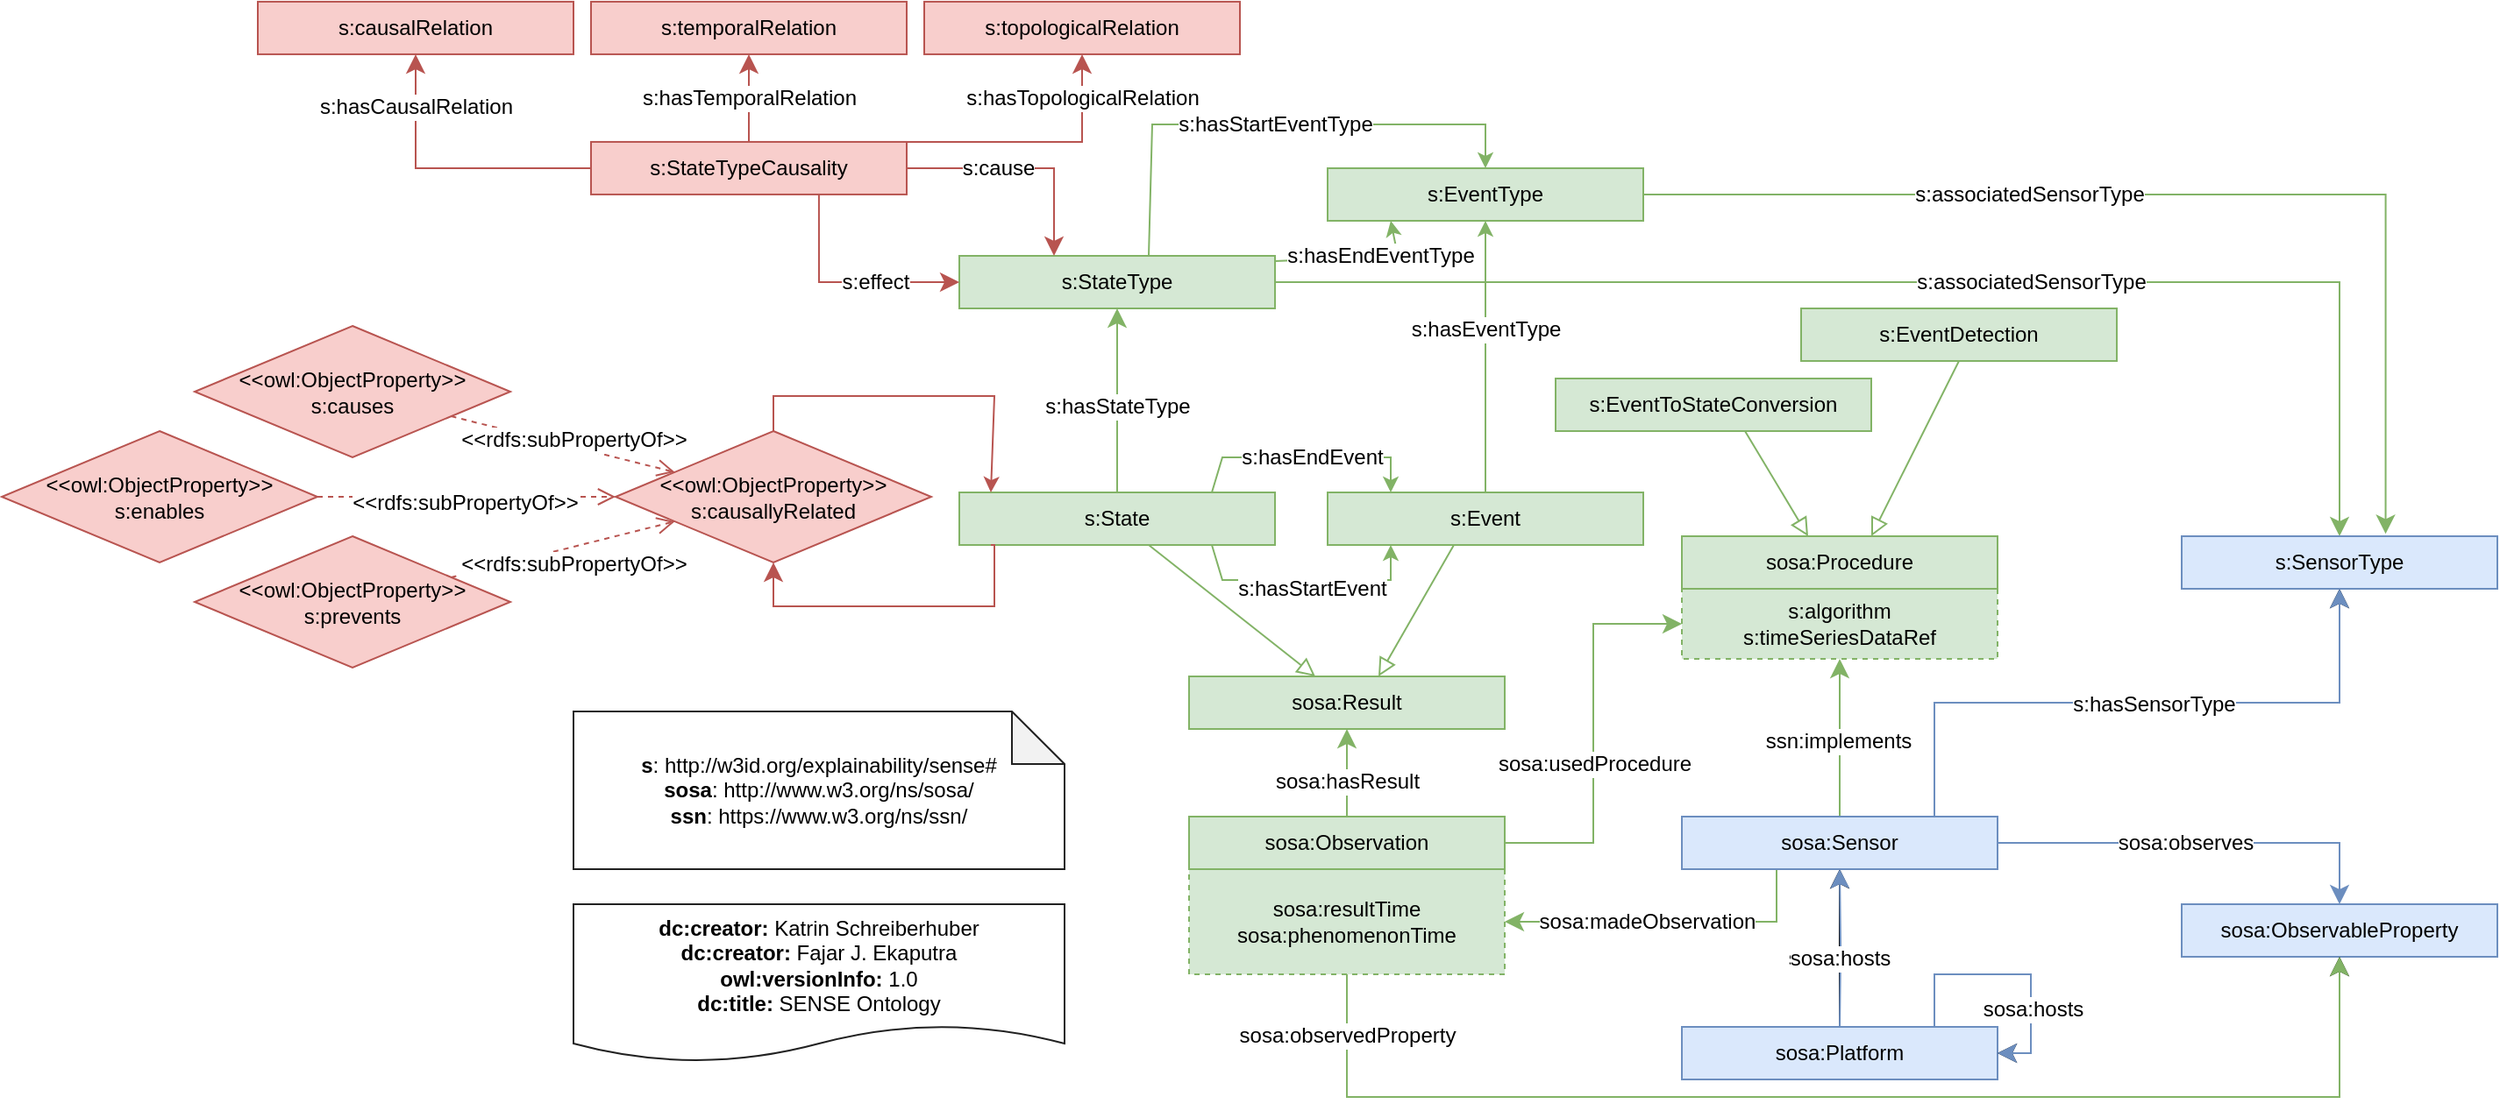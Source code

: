 <mxfile version="21.1.2" type="device">
  <diagram name="StateTypeCausalityClasses" id="ArvDhB1FLKKzeYJqFRTQ">
    <mxGraphModel dx="1418" dy="812" grid="1" gridSize="10" guides="1" tooltips="1" connect="1" arrows="1" fold="1" page="1" pageScale="1" pageWidth="827" pageHeight="1169" math="0" shadow="0">
      <root>
        <mxCell id="S14HsRK-Rk3GEC5mqZ9R-0" />
        <mxCell id="S14HsRK-Rk3GEC5mqZ9R-1" parent="S14HsRK-Rk3GEC5mqZ9R-0" />
        <mxCell id="S14HsRK-Rk3GEC5mqZ9R-2" value="&lt;div style=&quot;font-size: 12px;&quot;&gt;&lt;b style=&quot;background-color: initial;&quot;&gt;s&lt;/b&gt;&lt;span style=&quot;background-color: initial;&quot;&gt;: http://w3id.org/explainability/sense#&lt;/span&gt;&lt;br&gt;&lt;/div&gt;&lt;div style=&quot;font-size: 12px;&quot;&gt;&lt;div style=&quot;font-size: 12px;&quot;&gt;&lt;b style=&quot;font-size: 12px;&quot;&gt;sosa&lt;/b&gt;: http://www.w3.org/ns/sosa/&lt;/div&gt;&lt;div style=&quot;font-size: 12px;&quot;&gt;&lt;b style=&quot;font-size: 12px;&quot;&gt;ssn&lt;/b&gt;:&amp;nbsp;https://www.w3.org/ns/ssn/&lt;/div&gt;&lt;/div&gt;" style="shape=note;whiteSpace=wrap;html=1;backgroundOutline=1;darkOpacity=0.05;fontFamily=Helvetica;fontSize=12;fontColor=#000000;strokeColor=#212121;fontStyle=0" parent="S14HsRK-Rk3GEC5mqZ9R-1" vertex="1">
          <mxGeometry x="510" y="430" width="280" height="90" as="geometry" />
        </mxCell>
        <mxCell id="S14HsRK-Rk3GEC5mqZ9R-3" value="&lt;div style=&quot;font-size: 12px;&quot;&gt;&lt;b style=&quot;font-size: 12px;&quot;&gt;dc:creator:&lt;/b&gt;&amp;nbsp;Katrin Schreiberhuber&lt;/div&gt;&lt;b style=&quot;border-color: var(--border-color); font-size: 12px;&quot;&gt;dc:creator:&lt;/b&gt;&amp;nbsp;Fajar J. Ekaputra&lt;br style=&quot;font-size: 12px;&quot;&gt;&lt;b&gt;owl:versionInfo:&lt;/b&gt;&amp;nbsp;1.0&lt;br&gt;&lt;div style=&quot;font-size: 12px;&quot;&gt;&lt;b style=&quot;font-size: 12px;&quot;&gt;dc:title:&lt;/b&gt; SENSE Ontology&lt;/div&gt;" style="shape=document;whiteSpace=wrap;html=1;boundedLbl=1;labelBackgroundColor=#ffffff;strokeColor=#212121;fontSize=12;fontColor=#000000;size=0.233;fontFamily=Helvetica;fontStyle=0" parent="S14HsRK-Rk3GEC5mqZ9R-1" vertex="1">
          <mxGeometry x="510" y="540" width="280" height="90" as="geometry" />
        </mxCell>
        <mxCell id="_wujLnr4euBOAlqGjiMq-12" value="s:hasCausalRelation" style="edgeStyle=orthogonalEdgeStyle;rounded=0;orthogonalLoop=1;jettySize=auto;html=1;strokeColor=#b85450;fontColor=#000000;endSize=8;arcSize=0;fillColor=#f8cecc;fontFamily=Helvetica;fontSize=12;" parent="S14HsRK-Rk3GEC5mqZ9R-1" source="S14HsRK-Rk3GEC5mqZ9R-5" target="_wujLnr4euBOAlqGjiMq-11" edge="1">
          <mxGeometry x="0.636" relative="1" as="geometry">
            <mxPoint as="offset" />
          </mxGeometry>
        </mxCell>
        <mxCell id="_wujLnr4euBOAlqGjiMq-13" value="s:hasTemporalRelation" style="edgeStyle=orthogonalEdgeStyle;rounded=0;orthogonalLoop=1;jettySize=auto;html=1;strokeColor=#b85450;fontColor=#000000;endSize=8;arcSize=0;fillColor=#f8cecc;fontFamily=Helvetica;fontSize=12;" parent="S14HsRK-Rk3GEC5mqZ9R-1" source="S14HsRK-Rk3GEC5mqZ9R-5" target="_wujLnr4euBOAlqGjiMq-10" edge="1">
          <mxGeometry relative="1" as="geometry" />
        </mxCell>
        <mxCell id="_wujLnr4euBOAlqGjiMq-14" value="s:hasTopologicalRelation" style="edgeStyle=orthogonalEdgeStyle;rounded=0;orthogonalLoop=1;jettySize=auto;html=1;fillColor=#f8cecc;strokeColor=#b85450;fontColor=#000000;endSize=8;arcSize=0;fontFamily=Helvetica;fontSize=12;" parent="S14HsRK-Rk3GEC5mqZ9R-1" source="S14HsRK-Rk3GEC5mqZ9R-5" target="_wujLnr4euBOAlqGjiMq-9" edge="1">
          <mxGeometry x="0.793" relative="1" as="geometry">
            <Array as="points">
              <mxPoint x="800" y="104.97" />
            </Array>
            <mxPoint as="offset" />
          </mxGeometry>
        </mxCell>
        <mxCell id="S14HsRK-Rk3GEC5mqZ9R-5" value="s:StateTypeCausality" style="rounded=0;whiteSpace=wrap;html=1;snapToPoint=1;points=[[0.1,0],[0.2,0],[0.3,0],[0.4,0],[0.5,0],[0.6,0],[0.7,0],[0.8,0],[0.9,0],[0,0.1],[0,0.3],[0,0.5],[0,0.7],[0,0.9],[0.1,1],[0.2,1],[0.3,1],[0.4,1],[0.5,1],[0.6,1],[0.7,1],[0.8,1],[0.9,1],[1,0.1],[1,0.3],[1,0.5],[1,0.7],[1,0.9]];fillColor=#f8cecc;strokeColor=#b85450;fontFamily=Helvetica;fontSize=12;fontColor=#000000;" parent="S14HsRK-Rk3GEC5mqZ9R-1" vertex="1">
          <mxGeometry x="520" y="104.97" width="180" height="30" as="geometry" />
        </mxCell>
        <mxCell id="E77R_7lLeASxWtLf7mZL-3" value="s:hasStartEventType" style="edgeStyle=orthogonalEdgeStyle;rounded=0;orthogonalLoop=1;jettySize=auto;html=1;fontFamily=Helvetica;fontSize=12;fontColor=#000000;fillColor=#d5e8d4;strokeColor=#82b366;" parent="S14HsRK-Rk3GEC5mqZ9R-1" source="S14HsRK-Rk3GEC5mqZ9R-7" target="S14HsRK-Rk3GEC5mqZ9R-71" edge="1">
          <mxGeometry relative="1" as="geometry">
            <Array as="points">
              <mxPoint x="840" y="95" />
              <mxPoint x="1030" y="95" />
            </Array>
          </mxGeometry>
        </mxCell>
        <mxCell id="E77R_7lLeASxWtLf7mZL-4" value="s:hasEndEventType" style="edgeStyle=orthogonalEdgeStyle;rounded=0;orthogonalLoop=1;jettySize=auto;html=1;fontFamily=Helvetica;fontSize=12;fontColor=#000000;fillColor=#d5e8d4;strokeColor=#82b366;" parent="S14HsRK-Rk3GEC5mqZ9R-1" source="S14HsRK-Rk3GEC5mqZ9R-7" target="S14HsRK-Rk3GEC5mqZ9R-71" edge="1">
          <mxGeometry x="0.326" relative="1" as="geometry">
            <Array as="points">
              <mxPoint x="980" y="170" />
            </Array>
            <mxPoint as="offset" />
          </mxGeometry>
        </mxCell>
        <mxCell id="S14HsRK-Rk3GEC5mqZ9R-7" value="s:StateType" style="rounded=0;whiteSpace=wrap;html=1;snapToPoint=1;points=[[0.1,0],[0.2,0],[0.3,0],[0.4,0],[0.5,0],[0.6,0],[0.7,0],[0.8,0],[0.9,0],[0,0.1],[0,0.3],[0,0.5],[0,0.7],[0,0.9],[0.1,1],[0.2,1],[0.3,1],[0.4,1],[0.5,1],[0.6,1],[0.7,1],[0.8,1],[0.9,1],[1,0.1],[1,0.3],[1,0.5],[1,0.7],[1,0.9]];fillColor=#d5e8d4;strokeColor=#82b366;fontFamily=Helvetica;fontSize=12;" parent="S14HsRK-Rk3GEC5mqZ9R-1" vertex="1">
          <mxGeometry x="730" y="170" width="180" height="30" as="geometry" />
        </mxCell>
        <mxCell id="S14HsRK-Rk3GEC5mqZ9R-9" value="s:State" style="rounded=0;whiteSpace=wrap;html=1;snapToPoint=1;points=[[0.1,0],[0.2,0],[0.3,0],[0.4,0],[0.5,0],[0.6,0],[0.7,0],[0.8,0],[0.9,0],[0,0.1],[0,0.3],[0,0.5],[0,0.7],[0,0.9],[0.1,1],[0.2,1],[0.3,1],[0.4,1],[0.5,1],[0.6,1],[0.7,1],[0.8,1],[0.9,1],[1,0.1],[1,0.3],[1,0.5],[1,0.7],[1,0.9]];fillColor=#d5e8d4;strokeColor=#82b366;fontFamily=Helvetica;fontSize=12;" parent="S14HsRK-Rk3GEC5mqZ9R-1" vertex="1">
          <mxGeometry x="730" y="305" width="180" height="30" as="geometry" />
        </mxCell>
        <mxCell id="S14HsRK-Rk3GEC5mqZ9R-10" value="sosa:Sensor" style="rounded=0;whiteSpace=wrap;html=1;snapToPoint=1;points=[[0.1,0],[0.2,0],[0.3,0],[0.4,0],[0.5,0],[0.6,0],[0.7,0],[0.8,0],[0.9,0],[0,0.1],[0,0.3],[0,0.5],[0,0.7],[0,0.9],[0.1,1],[0.2,1],[0.3,1],[0.4,1],[0.5,1],[0.6,1],[0.7,1],[0.8,1],[0.9,1],[1,0.1],[1,0.3],[1,0.5],[1,0.7],[1,0.9]];labelBackgroundColor=none;fillColor=#dae8fc;strokeColor=#6c8ebf;fontFamily=Helvetica;fontSize=12;" parent="S14HsRK-Rk3GEC5mqZ9R-1" vertex="1">
          <mxGeometry x="1142" y="490" width="180" height="30" as="geometry" />
        </mxCell>
        <mxCell id="S14HsRK-Rk3GEC5mqZ9R-11" value="sosa:Platform" style="rounded=0;whiteSpace=wrap;html=1;snapToPoint=1;points=[[0.1,0],[0.2,0],[0.3,0],[0.4,0],[0.5,0],[0.6,0],[0.7,0],[0.8,0],[0.9,0],[0,0.1],[0,0.3],[0,0.5],[0,0.7],[0,0.9],[0.1,1],[0.2,1],[0.3,1],[0.4,1],[0.5,1],[0.6,1],[0.7,1],[0.8,1],[0.9,1],[1,0.1],[1,0.3],[1,0.5],[1,0.7],[1,0.9]];labelBackgroundColor=none;fillColor=#dae8fc;strokeColor=#6c8ebf;fontFamily=Helvetica;fontSize=12;" parent="S14HsRK-Rk3GEC5mqZ9R-1" vertex="1">
          <mxGeometry x="1142" y="610" width="180" height="30" as="geometry" />
        </mxCell>
        <mxCell id="S14HsRK-Rk3GEC5mqZ9R-12" value="&lt;font style=&quot;font-size: 12px;&quot;&gt;s:algorithm&lt;br style=&quot;font-size: 12px;&quot;&gt;s:timeSeriesDataRef&lt;/font&gt;" style="rounded=0;whiteSpace=wrap;html=1;snapToPoint=1;points=[[0.1,0],[0.2,0],[0.3,0],[0.4,0],[0.5,0],[0.6,0],[0.7,0],[0.8,0],[0.9,0],[0,0.1],[0,0.3],[0,0.5],[0,0.7],[0,0.9],[0.1,1],[0.2,1],[0.3,1],[0.4,1],[0.5,1],[0.6,1],[0.7,1],[0.8,1],[0.9,1],[1,0.1],[1,0.3],[1,0.5],[1,0.7],[1,0.9]];dashed=1;fillColor=#d5e8d4;strokeColor=#82b366;fontFamily=Helvetica;fontSize=12;" parent="S14HsRK-Rk3GEC5mqZ9R-1" vertex="1">
          <mxGeometry x="1142" y="360" width="180" height="40" as="geometry" />
        </mxCell>
        <mxCell id="S14HsRK-Rk3GEC5mqZ9R-13" value="&lt;font style=&quot;font-size: 12px;&quot;&gt;sosa:Procedure&lt;/font&gt;" style="rounded=0;whiteSpace=wrap;html=1;snapToPoint=1;points=[[0.1,0],[0.2,0],[0.3,0],[0.4,0],[0.5,0],[0.6,0],[0.7,0],[0.8,0],[0.9,0],[0,0.1],[0,0.3],[0,0.5],[0,0.7],[0,0.9],[0.1,1],[0.2,1],[0.3,1],[0.4,1],[0.5,1],[0.6,1],[0.7,1],[0.8,1],[0.9,1],[1,0.1],[1,0.3],[1,0.5],[1,0.7],[1,0.9]];fillColor=#d5e8d4;strokeColor=#82b366;fontFamily=Helvetica;fontSize=12;" parent="S14HsRK-Rk3GEC5mqZ9R-1" vertex="1">
          <mxGeometry x="1142" y="330" width="180" height="30" as="geometry" />
        </mxCell>
        <mxCell id="S14HsRK-Rk3GEC5mqZ9R-14" value="sosa:resultTime&lt;br style=&quot;font-size: 12px;&quot;&gt;sosa:phenomenonTime" style="rounded=0;whiteSpace=wrap;html=1;snapToPoint=1;points=[[0.1,0],[0.2,0],[0.3,0],[0.4,0],[0.5,0],[0.6,0],[0.7,0],[0.8,0],[0.9,0],[0,0.1],[0,0.3],[0,0.5],[0,0.7],[0,0.9],[0.1,1],[0.2,1],[0.3,1],[0.4,1],[0.5,1],[0.6,1],[0.7,1],[0.8,1],[0.9,1],[1,0.1],[1,0.3],[1,0.5],[1,0.7],[1,0.9]];dashed=1;labelBackgroundColor=none;fillColor=#d5e8d4;strokeColor=#82b366;fontFamily=Helvetica;fontSize=12;" parent="S14HsRK-Rk3GEC5mqZ9R-1" vertex="1">
          <mxGeometry x="861" y="520" width="180" height="60" as="geometry" />
        </mxCell>
        <mxCell id="S14HsRK-Rk3GEC5mqZ9R-15" value="sosa:Observation" style="rounded=0;whiteSpace=wrap;html=1;snapToPoint=1;points=[[0.1,0],[0.2,0],[0.3,0],[0.4,0],[0.5,0],[0.6,0],[0.7,0],[0.8,0],[0.9,0],[0,0.1],[0,0.3],[0,0.5],[0,0.7],[0,0.9],[0.1,1],[0.2,1],[0.3,1],[0.4,1],[0.5,1],[0.6,1],[0.7,1],[0.8,1],[0.9,1],[1,0.1],[1,0.3],[1,0.5],[1,0.7],[1,0.9]];labelBackgroundColor=none;fillColor=#d5e8d4;strokeColor=#82b366;fontFamily=Helvetica;fontSize=12;" parent="S14HsRK-Rk3GEC5mqZ9R-1" vertex="1">
          <mxGeometry x="861" y="490" width="180" height="30" as="geometry" />
        </mxCell>
        <mxCell id="S14HsRK-Rk3GEC5mqZ9R-16" value="" style="endArrow=classic;html=1;exitX=1;exitY=0.5;exitDx=0;exitDy=0;endSize=8;arcSize=0;rounded=0;edgeStyle=orthogonalEdgeStyle;fontColor=#000000;entryX=0.3;entryY=0;entryDx=0;entryDy=0;strokeColor=#b85450;fillColor=#f8cecc;fontFamily=Helvetica;fontSize=12;" parent="S14HsRK-Rk3GEC5mqZ9R-1" source="S14HsRK-Rk3GEC5mqZ9R-5" target="S14HsRK-Rk3GEC5mqZ9R-7" edge="1">
          <mxGeometry width="50" height="50" relative="1" as="geometry">
            <mxPoint x="628" y="245" as="sourcePoint" />
            <mxPoint x="802" y="245" as="targetPoint" />
          </mxGeometry>
        </mxCell>
        <mxCell id="S14HsRK-Rk3GEC5mqZ9R-17" value="&lt;div style=&quot;font-size: 12px;&quot;&gt;s:cause&lt;/div&gt;" style="text;html=1;align=center;verticalAlign=middle;resizable=0;points=[];labelBackgroundColor=#ffffff;fontColor=#000000;fontFamily=Helvetica;fontSize=12;" parent="S14HsRK-Rk3GEC5mqZ9R-16" vertex="1" connectable="0">
          <mxGeometry x="-0.127" relative="1" as="geometry">
            <mxPoint x="-7" as="offset" />
          </mxGeometry>
        </mxCell>
        <mxCell id="S14HsRK-Rk3GEC5mqZ9R-18" value="" style="endArrow=classic;html=1;endSize=8;arcSize=0;rounded=0;edgeStyle=orthogonalEdgeStyle;entryX=0;entryY=0.5;entryDx=0;entryDy=0;fontColor=#000000;strokeColor=#b85450;exitX=0.722;exitY=1;exitDx=0;exitDy=0;exitPerimeter=0;fillColor=#f8cecc;fontFamily=Helvetica;fontSize=12;" parent="S14HsRK-Rk3GEC5mqZ9R-1" source="S14HsRK-Rk3GEC5mqZ9R-5" target="S14HsRK-Rk3GEC5mqZ9R-7" edge="1">
          <mxGeometry width="50" height="50" relative="1" as="geometry">
            <mxPoint x="296" y="250" as="sourcePoint" />
            <mxPoint x="538" y="350" as="targetPoint" />
          </mxGeometry>
        </mxCell>
        <mxCell id="S14HsRK-Rk3GEC5mqZ9R-19" value="&lt;div style=&quot;font-size: 12px;&quot;&gt;s:effect&lt;/div&gt;" style="text;html=1;align=center;verticalAlign=middle;resizable=0;points=[];labelBackgroundColor=#ffffff;fontColor=#000000;fontFamily=Helvetica;fontSize=12;" parent="S14HsRK-Rk3GEC5mqZ9R-18" vertex="1" connectable="0">
          <mxGeometry x="-0.127" relative="1" as="geometry">
            <mxPoint x="25" as="offset" />
          </mxGeometry>
        </mxCell>
        <mxCell id="S14HsRK-Rk3GEC5mqZ9R-30" value="" style="endArrow=classic;html=1;endSize=8;arcSize=0;rounded=0;edgeStyle=orthogonalEdgeStyle;entryX=0;entryY=0.5;entryDx=0;entryDy=0;strokeColor=#82b366;fontFamily=Helvetica;fontSize=12;fontColor=#000000;fillColor=#d5e8d4;" parent="S14HsRK-Rk3GEC5mqZ9R-1" source="S14HsRK-Rk3GEC5mqZ9R-15" target="S14HsRK-Rk3GEC5mqZ9R-12" edge="1">
          <mxGeometry width="50" height="50" relative="1" as="geometry">
            <mxPoint x="961" y="500" as="sourcePoint" />
            <mxPoint x="1121" y="570" as="targetPoint" />
          </mxGeometry>
        </mxCell>
        <mxCell id="S14HsRK-Rk3GEC5mqZ9R-31" value="&lt;div style=&quot;font-size: 12px;&quot;&gt;sosa:usedProcedure&lt;/div&gt;" style="text;html=1;align=center;verticalAlign=middle;resizable=0;points=[];labelBackgroundColor=#ffffff;fontColor=#000000;fontFamily=Helvetica;fontSize=12;" parent="S14HsRK-Rk3GEC5mqZ9R-30" vertex="1" connectable="0">
          <mxGeometry x="-0.127" relative="1" as="geometry">
            <mxPoint y="3" as="offset" />
          </mxGeometry>
        </mxCell>
        <mxCell id="S14HsRK-Rk3GEC5mqZ9R-32" value="" style="endArrow=classic;html=1;endSize=8;arcSize=0;rounded=0;edgeStyle=orthogonalEdgeStyle;entryX=1;entryY=0.5;entryDx=0;entryDy=0;exitX=0.3;exitY=1;exitDx=0;exitDy=0;fontColor=#000000;labelBackgroundColor=default;fontFamily=Helvetica;fontSize=12;fillColor=#d5e8d4;strokeColor=#82b366;" parent="S14HsRK-Rk3GEC5mqZ9R-1" source="S14HsRK-Rk3GEC5mqZ9R-10" target="S14HsRK-Rk3GEC5mqZ9R-14" edge="1">
          <mxGeometry width="50" height="50" relative="1" as="geometry">
            <mxPoint x="1051" y="515" as="sourcePoint" />
            <mxPoint x="1152" y="400" as="targetPoint" />
          </mxGeometry>
        </mxCell>
        <mxCell id="S14HsRK-Rk3GEC5mqZ9R-33" value="sosa:madeObservation" style="text;html=1;align=center;verticalAlign=middle;resizable=0;points=[];labelBackgroundColor=default;fontColor=#000000;fontFamily=Helvetica;fontSize=12;" parent="S14HsRK-Rk3GEC5mqZ9R-32" vertex="1" connectable="0">
          <mxGeometry x="-0.127" relative="1" as="geometry">
            <mxPoint x="-23" as="offset" />
          </mxGeometry>
        </mxCell>
        <mxCell id="S14HsRK-Rk3GEC5mqZ9R-34" value="" style="endArrow=classic;html=1;endSize=8;arcSize=0;rounded=0;edgeStyle=orthogonalEdgeStyle;strokeColor=#82b366;fontFamily=Helvetica;fontSize=12;fontColor=#000000;fillColor=#d5e8d4;" parent="S14HsRK-Rk3GEC5mqZ9R-1" source="S14HsRK-Rk3GEC5mqZ9R-10" target="S14HsRK-Rk3GEC5mqZ9R-12" edge="1">
          <mxGeometry width="50" height="50" relative="1" as="geometry">
            <mxPoint x="1242" y="530" as="sourcePoint" />
            <mxPoint x="1051" y="560" as="targetPoint" />
          </mxGeometry>
        </mxCell>
        <mxCell id="S14HsRK-Rk3GEC5mqZ9R-35" value="ssn:implements" style="text;html=1;align=center;verticalAlign=middle;resizable=0;points=[];labelBackgroundColor=#ffffff;fontColor=#000000;fontFamily=Helvetica;fontSize=12;" parent="S14HsRK-Rk3GEC5mqZ9R-34" vertex="1" connectable="0">
          <mxGeometry x="-0.127" relative="1" as="geometry">
            <mxPoint x="-1" y="-4" as="offset" />
          </mxGeometry>
        </mxCell>
        <mxCell id="S14HsRK-Rk3GEC5mqZ9R-36" value="" style="endArrow=classic;html=1;endSize=8;arcSize=0;rounded=0;edgeStyle=orthogonalEdgeStyle;exitX=0.5;exitY=0;exitDx=0;exitDy=0;fontColor=#000000;labelBackgroundColor=default;fontFamily=Helvetica;fontSize=12;" parent="S14HsRK-Rk3GEC5mqZ9R-1" source="S14HsRK-Rk3GEC5mqZ9R-11" target="S14HsRK-Rk3GEC5mqZ9R-10" edge="1">
          <mxGeometry width="50" height="50" relative="1" as="geometry">
            <mxPoint x="1242" y="500" as="sourcePoint" />
            <mxPoint x="1242" y="430" as="targetPoint" />
          </mxGeometry>
        </mxCell>
        <mxCell id="S14HsRK-Rk3GEC5mqZ9R-37" value="sosa:hosts" style="text;html=1;align=center;verticalAlign=middle;resizable=0;points=[];labelBackgroundColor=default;fontColor=#000000;fontFamily=Helvetica;fontSize=12;" parent="S14HsRK-Rk3GEC5mqZ9R-36" vertex="1" connectable="0">
          <mxGeometry x="-0.127" relative="1" as="geometry">
            <mxPoint x="-1" as="offset" />
          </mxGeometry>
        </mxCell>
        <mxCell id="S14HsRK-Rk3GEC5mqZ9R-38" value="" style="endArrow=classic;html=1;endSize=8;arcSize=0;rounded=0;edgeStyle=orthogonalEdgeStyle;exitX=0.8;exitY=0;exitDx=0;exitDy=0;entryX=1;entryY=0.5;entryDx=0;entryDy=0;fontColor=#000000;labelBackgroundColor=default;fontFamily=Helvetica;fontSize=12;" parent="S14HsRK-Rk3GEC5mqZ9R-1" source="S14HsRK-Rk3GEC5mqZ9R-11" target="S14HsRK-Rk3GEC5mqZ9R-11" edge="1">
          <mxGeometry width="50" height="50" relative="1" as="geometry">
            <mxPoint x="1391" y="660" as="sourcePoint" />
            <mxPoint x="1521" y="600" as="targetPoint" />
            <Array as="points">
              <mxPoint x="1286" y="580" />
              <mxPoint x="1341" y="580" />
              <mxPoint x="1341" y="625" />
            </Array>
          </mxGeometry>
        </mxCell>
        <mxCell id="S14HsRK-Rk3GEC5mqZ9R-39" value="sosa:hosts" style="text;html=1;align=center;verticalAlign=middle;resizable=0;points=[];labelBackgroundColor=default;fontColor=#000000;fontFamily=Helvetica;fontSize=12;" parent="S14HsRK-Rk3GEC5mqZ9R-38" vertex="1" connectable="0">
          <mxGeometry x="-0.127" relative="1" as="geometry">
            <mxPoint x="21" y="20" as="offset" />
          </mxGeometry>
        </mxCell>
        <mxCell id="S14HsRK-Rk3GEC5mqZ9R-40" value="" style="endArrow=classic;html=1;exitX=0.5;exitY=0;exitDx=0;exitDy=0;endSize=8;arcSize=0;rounded=0;edgeStyle=orthogonalEdgeStyle;fontFamily=Helvetica;fontSize=12;fontColor=#000000;fillColor=#d5e8d4;strokeColor=#82b366;" parent="S14HsRK-Rk3GEC5mqZ9R-1" source="S14HsRK-Rk3GEC5mqZ9R-9" target="S14HsRK-Rk3GEC5mqZ9R-7" edge="1">
          <mxGeometry width="50" height="50" relative="1" as="geometry">
            <mxPoint x="360" y="195" as="sourcePoint" />
            <mxPoint x="538" y="260" as="targetPoint" />
          </mxGeometry>
        </mxCell>
        <mxCell id="S14HsRK-Rk3GEC5mqZ9R-41" value="&lt;div style=&quot;font-size: 12px;&quot;&gt;s:hasStateType&lt;/div&gt;" style="text;html=1;align=center;verticalAlign=middle;resizable=0;points=[];labelBackgroundColor=#ffffff;fontColor=#000000;fontFamily=Helvetica;fontSize=12;" parent="S14HsRK-Rk3GEC5mqZ9R-40" vertex="1" connectable="0">
          <mxGeometry x="-0.127" relative="1" as="geometry">
            <mxPoint y="-3" as="offset" />
          </mxGeometry>
        </mxCell>
        <mxCell id="S14HsRK-Rk3GEC5mqZ9R-42" value="sosa:ObservableProperty" style="rounded=0;whiteSpace=wrap;html=1;snapToPoint=1;points=[[0.1,0],[0.2,0],[0.3,0],[0.4,0],[0.5,0],[0.6,0],[0.7,0],[0.8,0],[0.9,0],[0,0.1],[0,0.3],[0,0.5],[0,0.7],[0,0.9],[0.1,1],[0.2,1],[0.3,1],[0.4,1],[0.5,1],[0.6,1],[0.7,1],[0.8,1],[0.9,1],[1,0.1],[1,0.3],[1,0.5],[1,0.7],[1,0.9]];labelBackgroundColor=none;fillColor=#dae8fc;strokeColor=#6c8ebf;fontFamily=Helvetica;fontSize=12;" parent="S14HsRK-Rk3GEC5mqZ9R-1" vertex="1">
          <mxGeometry x="1427" y="540" width="180" height="30" as="geometry" />
        </mxCell>
        <mxCell id="S14HsRK-Rk3GEC5mqZ9R-43" value="" style="endArrow=classic;html=1;endSize=8;arcSize=0;rounded=0;edgeStyle=orthogonalEdgeStyle;fontColor=#000000;labelBackgroundColor=default;fontFamily=Helvetica;fontSize=12;fillColor=#dae8fc;strokeColor=#6c8ebf;" parent="S14HsRK-Rk3GEC5mqZ9R-1" source="S14HsRK-Rk3GEC5mqZ9R-10" target="S14HsRK-Rk3GEC5mqZ9R-42" edge="1">
          <mxGeometry width="50" height="50" relative="1" as="geometry">
            <mxPoint x="1242" y="620" as="sourcePoint" />
            <mxPoint x="1242" y="530" as="targetPoint" />
          </mxGeometry>
        </mxCell>
        <mxCell id="S14HsRK-Rk3GEC5mqZ9R-44" value="sosa:observes" style="text;html=1;align=center;verticalAlign=middle;resizable=0;points=[];labelBackgroundColor=default;fontColor=#000000;fontFamily=Helvetica;fontSize=12;" parent="S14HsRK-Rk3GEC5mqZ9R-43" vertex="1" connectable="0">
          <mxGeometry x="-0.127" relative="1" as="geometry">
            <mxPoint x="6" as="offset" />
          </mxGeometry>
        </mxCell>
        <mxCell id="S14HsRK-Rk3GEC5mqZ9R-45" value="&lt;font style=&quot;font-size: 12px;&quot;&gt;s:SensorType&lt;/font&gt;" style="rounded=0;whiteSpace=wrap;html=1;snapToPoint=1;points=[[0.1,0],[0.2,0],[0.3,0],[0.4,0],[0.5,0],[0.6,0],[0.7,0],[0.8,0],[0.9,0],[0,0.1],[0,0.3],[0,0.5],[0,0.7],[0,0.9],[0.1,1],[0.2,1],[0.3,1],[0.4,1],[0.5,1],[0.6,1],[0.7,1],[0.8,1],[0.9,1],[1,0.1],[1,0.3],[1,0.5],[1,0.7],[1,0.9]];labelBackgroundColor=none;fillColor=#dae8fc;strokeColor=#6c8ebf;fontFamily=Helvetica;fontSize=12;" parent="S14HsRK-Rk3GEC5mqZ9R-1" vertex="1">
          <mxGeometry x="1427" y="330" width="180" height="30" as="geometry" />
        </mxCell>
        <mxCell id="S14HsRK-Rk3GEC5mqZ9R-46" value="" style="endArrow=classic;html=1;endSize=8;arcSize=0;rounded=0;edgeStyle=orthogonalEdgeStyle;entryX=0.5;entryY=1;entryDx=0;entryDy=0;exitX=0.8;exitY=0;exitDx=0;exitDy=0;fontFamily=Helvetica;fontSize=12;fontColor=#000000;" parent="S14HsRK-Rk3GEC5mqZ9R-1" source="S14HsRK-Rk3GEC5mqZ9R-10" target="S14HsRK-Rk3GEC5mqZ9R-45" edge="1">
          <mxGeometry width="50" height="50" relative="1" as="geometry">
            <mxPoint x="1051" y="515" as="sourcePoint" />
            <mxPoint x="1152" y="400" as="targetPoint" />
          </mxGeometry>
        </mxCell>
        <mxCell id="S14HsRK-Rk3GEC5mqZ9R-47" value="&lt;div style=&quot;font-size: 12px;&quot;&gt;&lt;font style=&quot;font-size: 12px;&quot;&gt;s:hasSensorType&lt;/font&gt;&lt;/div&gt;" style="text;html=1;align=center;verticalAlign=middle;resizable=0;points=[];labelBackgroundColor=#ffffff;fontColor=#000000;fontFamily=Helvetica;fontSize=12;" parent="S14HsRK-Rk3GEC5mqZ9R-46" vertex="1" connectable="0">
          <mxGeometry x="-0.127" relative="1" as="geometry">
            <mxPoint x="32" y="1" as="offset" />
          </mxGeometry>
        </mxCell>
        <mxCell id="S14HsRK-Rk3GEC5mqZ9R-48" value="" style="endArrow=classic;html=1;exitX=1;exitY=0.5;exitDx=0;exitDy=0;endSize=8;arcSize=0;rounded=0;edgeStyle=orthogonalEdgeStyle;strokeColor=#82b366;entryX=0.5;entryY=0;entryDx=0;entryDy=0;fillColor=#d5e8d4;fontFamily=Helvetica;fontSize=12;fontColor=#000000;" parent="S14HsRK-Rk3GEC5mqZ9R-1" source="S14HsRK-Rk3GEC5mqZ9R-7" target="S14HsRK-Rk3GEC5mqZ9R-45" edge="1">
          <mxGeometry width="50" height="50" relative="1" as="geometry">
            <mxPoint x="582" y="245" as="sourcePoint" />
            <mxPoint x="1414" y="329" as="targetPoint" />
            <Array as="points">
              <mxPoint x="910" y="185" />
              <mxPoint x="1517" y="185" />
            </Array>
          </mxGeometry>
        </mxCell>
        <mxCell id="S14HsRK-Rk3GEC5mqZ9R-49" value="&lt;div style=&quot;font-size: 12px;&quot;&gt;s:associatedSensorType&lt;/div&gt;" style="text;html=1;align=center;verticalAlign=middle;resizable=0;points=[];labelBackgroundColor=#ffffff;fontColor=#000000;fontFamily=Helvetica;fontSize=12;" parent="S14HsRK-Rk3GEC5mqZ9R-48" vertex="1" connectable="0">
          <mxGeometry x="-0.127" relative="1" as="geometry">
            <mxPoint x="103" as="offset" />
          </mxGeometry>
        </mxCell>
        <mxCell id="S14HsRK-Rk3GEC5mqZ9R-50" value="" style="endArrow=classic;html=1;endSize=8;arcSize=0;rounded=0;edgeStyle=orthogonalEdgeStyle;fontColor=#000000;labelBackgroundColor=default;exitX=0.5;exitY=1;exitDx=0;exitDy=0;entryX=0.5;entryY=1;entryDx=0;entryDy=0;fontFamily=Helvetica;fontSize=12;" parent="S14HsRK-Rk3GEC5mqZ9R-1" source="S14HsRK-Rk3GEC5mqZ9R-14" target="S14HsRK-Rk3GEC5mqZ9R-42" edge="1">
          <mxGeometry width="50" height="50" relative="1" as="geometry">
            <mxPoint x="1332" y="515" as="sourcePoint" />
            <mxPoint x="1527" y="550" as="targetPoint" />
            <Array as="points">
              <mxPoint x="951" y="650" />
              <mxPoint x="1517" y="650" />
            </Array>
          </mxGeometry>
        </mxCell>
        <mxCell id="S14HsRK-Rk3GEC5mqZ9R-51" value="sosa:observedProperty" style="text;html=1;align=center;verticalAlign=middle;resizable=0;points=[];labelBackgroundColor=default;fontColor=#000000;fontFamily=Helvetica;fontSize=12;" parent="S14HsRK-Rk3GEC5mqZ9R-50" vertex="1" connectable="0">
          <mxGeometry x="-0.127" relative="1" as="geometry">
            <mxPoint x="-243" y="-35" as="offset" />
          </mxGeometry>
        </mxCell>
        <mxCell id="S14HsRK-Rk3GEC5mqZ9R-52" value="" style="endArrow=classic;html=1;endSize=8;arcSize=0;rounded=0;edgeStyle=orthogonalEdgeStyle;fontColor=#000000;labelBackgroundColor=default;strokeColor=#b85450;exitX=0.1;exitY=1;exitDx=0;exitDy=0;entryX=0.5;entryY=1;entryDx=0;entryDy=0;fillColor=#f8cecc;fontFamily=Helvetica;fontSize=12;" parent="S14HsRK-Rk3GEC5mqZ9R-1" source="S14HsRK-Rk3GEC5mqZ9R-9" target="mRdAp8F6nbZKCHsQPeHm-0" edge="1">
          <mxGeometry width="50" height="50" relative="1" as="geometry">
            <mxPoint x="1023" y="305" as="sourcePoint" />
            <mxPoint x="1059" y="320" as="targetPoint" />
            <Array as="points">
              <mxPoint x="750" y="335" />
              <mxPoint x="750" y="370" />
              <mxPoint x="624" y="370" />
            </Array>
          </mxGeometry>
        </mxCell>
        <mxCell id="S14HsRK-Rk3GEC5mqZ9R-54" value="&lt;font style=&quot;font-size: 12px;&quot;&gt;sosa:Result&lt;/font&gt;" style="rounded=0;whiteSpace=wrap;html=1;snapToPoint=1;points=[[0.1,0],[0.2,0],[0.3,0],[0.4,0],[0.5,0],[0.6,0],[0.7,0],[0.8,0],[0.9,0],[0,0.1],[0,0.3],[0,0.5],[0,0.7],[0,0.9],[0.1,1],[0.2,1],[0.3,1],[0.4,1],[0.5,1],[0.6,1],[0.7,1],[0.8,1],[0.9,1],[1,0.1],[1,0.3],[1,0.5],[1,0.7],[1,0.9]];labelBackgroundColor=none;fillColor=#d5e8d4;strokeColor=#82b366;fontFamily=Helvetica;fontSize=12;" parent="S14HsRK-Rk3GEC5mqZ9R-1" vertex="1">
          <mxGeometry x="861" y="410" width="180" height="30" as="geometry" />
        </mxCell>
        <mxCell id="S14HsRK-Rk3GEC5mqZ9R-55" value="" style="endArrow=block;html=1;fontColor=#000000;endFill=0;endSize=8;arcSize=0;rounded=0;strokeColor=#82b366;fontFamily=Helvetica;fontSize=12;fillColor=#d5e8d4;" parent="S14HsRK-Rk3GEC5mqZ9R-1" source="S14HsRK-Rk3GEC5mqZ9R-9" target="S14HsRK-Rk3GEC5mqZ9R-54" edge="1">
          <mxGeometry width="50" height="50" relative="1" as="geometry">
            <mxPoint x="976" y="320" as="sourcePoint" />
            <mxPoint x="1041" y="280" as="targetPoint" />
          </mxGeometry>
        </mxCell>
        <mxCell id="S14HsRK-Rk3GEC5mqZ9R-56" style="edgeStyle=orthogonalEdgeStyle;rounded=0;orthogonalLoop=1;jettySize=auto;html=1;startArrow=none;startFill=0;endArrow=classic;endFill=1;fontFamily=Helvetica;fontSize=12;fontColor=#000000;fillColor=#d5e8d4;strokeColor=#82b366;entryX=0.2;entryY=0;entryDx=0;entryDy=0;" parent="S14HsRK-Rk3GEC5mqZ9R-1" source="S14HsRK-Rk3GEC5mqZ9R-9" target="S14HsRK-Rk3GEC5mqZ9R-61" edge="1">
          <mxGeometry relative="1" as="geometry">
            <Array as="points">
              <mxPoint x="880" y="285" />
              <mxPoint x="976" y="285" />
            </Array>
            <mxPoint x="920" y="240" as="sourcePoint" />
          </mxGeometry>
        </mxCell>
        <mxCell id="S14HsRK-Rk3GEC5mqZ9R-57" value="s:hasEndEvent" style="edgeLabel;html=1;align=center;verticalAlign=middle;resizable=0;points=[];fontColor=#000000;fontSize=12;fontFamily=Helvetica;" parent="S14HsRK-Rk3GEC5mqZ9R-56" vertex="1" connectable="0">
          <mxGeometry x="0.144" y="-1" relative="1" as="geometry">
            <mxPoint x="-7" y="-1" as="offset" />
          </mxGeometry>
        </mxCell>
        <mxCell id="S14HsRK-Rk3GEC5mqZ9R-59" style="edgeStyle=orthogonalEdgeStyle;rounded=0;orthogonalLoop=1;jettySize=auto;html=1;fontFamily=Helvetica;fontSize=12;fontColor=#000000;fillColor=#d5e8d4;strokeColor=#82b366;" parent="S14HsRK-Rk3GEC5mqZ9R-1" source="S14HsRK-Rk3GEC5mqZ9R-61" target="S14HsRK-Rk3GEC5mqZ9R-71" edge="1">
          <mxGeometry relative="1" as="geometry" />
        </mxCell>
        <mxCell id="S14HsRK-Rk3GEC5mqZ9R-60" value="s:hasEventType" style="edgeLabel;html=1;align=center;verticalAlign=middle;resizable=0;points=[];fontColor=#000000;fontFamily=Helvetica;fontSize=12;" parent="S14HsRK-Rk3GEC5mqZ9R-59" vertex="1" connectable="0">
          <mxGeometry x="0.694" y="-2" relative="1" as="geometry">
            <mxPoint x="-2" y="38" as="offset" />
          </mxGeometry>
        </mxCell>
        <mxCell id="S14HsRK-Rk3GEC5mqZ9R-61" value="s:Event" style="rounded=0;whiteSpace=wrap;html=1;snapToPoint=1;points=[[0.1,0],[0.2,0],[0.3,0],[0.4,0],[0.5,0],[0.6,0],[0.7,0],[0.8,0],[0.9,0],[0,0.1],[0,0.3],[0,0.5],[0,0.7],[0,0.9],[0.1,1],[0.2,1],[0.3,1],[0.4,1],[0.5,1],[0.6,1],[0.7,1],[0.8,1],[0.9,1],[1,0.1],[1,0.3],[1,0.5],[1,0.7],[1,0.9]];fillColor=#d5e8d4;strokeColor=#82b366;fontFamily=Helvetica;fontSize=12;" parent="S14HsRK-Rk3GEC5mqZ9R-1" vertex="1">
          <mxGeometry x="940" y="305" width="180" height="30" as="geometry" />
        </mxCell>
        <mxCell id="S14HsRK-Rk3GEC5mqZ9R-62" value="" style="endArrow=block;html=1;fontColor=#000000;endFill=0;endSize=8;arcSize=0;rounded=0;strokeColor=#82b366;fontFamily=Helvetica;fontSize=12;fillColor=#d5e8d4;" parent="S14HsRK-Rk3GEC5mqZ9R-1" source="S14HsRK-Rk3GEC5mqZ9R-61" target="S14HsRK-Rk3GEC5mqZ9R-54" edge="1">
          <mxGeometry width="50" height="50" relative="1" as="geometry">
            <mxPoint x="848" y="340" as="sourcePoint" />
            <mxPoint x="943" y="260" as="targetPoint" />
          </mxGeometry>
        </mxCell>
        <mxCell id="S14HsRK-Rk3GEC5mqZ9R-63" value="" style="endArrow=classic;html=1;endSize=8;arcSize=0;rounded=0;edgeStyle=orthogonalEdgeStyle;fontFamily=Helvetica;fontSize=12;fontColor=#000000;fillColor=#d5e8d4;strokeColor=#82b366;" parent="S14HsRK-Rk3GEC5mqZ9R-1" source="S14HsRK-Rk3GEC5mqZ9R-15" target="S14HsRK-Rk3GEC5mqZ9R-54" edge="1">
          <mxGeometry width="50" height="50" relative="1" as="geometry">
            <mxPoint x="961" y="500" as="sourcePoint" />
            <mxPoint x="830" y="370" as="targetPoint" />
          </mxGeometry>
        </mxCell>
        <mxCell id="S14HsRK-Rk3GEC5mqZ9R-64" value="&lt;div style=&quot;font-size: 12px;&quot;&gt;sosa:hasResult&lt;/div&gt;" style="text;html=1;align=center;verticalAlign=middle;resizable=0;points=[];labelBackgroundColor=#ffffff;fontColor=#000000;fontFamily=Helvetica;fontSize=12;" parent="S14HsRK-Rk3GEC5mqZ9R-63" vertex="1" connectable="0">
          <mxGeometry x="-0.127" relative="1" as="geometry">
            <mxPoint y="2" as="offset" />
          </mxGeometry>
        </mxCell>
        <mxCell id="S14HsRK-Rk3GEC5mqZ9R-65" value="" style="endArrow=block;html=1;fontColor=#000000;endFill=0;endSize=8;arcSize=0;rounded=0;strokeColor=#82b366;fontFamily=Helvetica;fontSize=12;fillColor=#d5e8d4;" parent="S14HsRK-Rk3GEC5mqZ9R-1" source="S14HsRK-Rk3GEC5mqZ9R-66" target="S14HsRK-Rk3GEC5mqZ9R-13" edge="1">
          <mxGeometry width="50" height="50" relative="1" as="geometry">
            <mxPoint x="1140" y="260" as="sourcePoint" />
            <mxPoint x="948" y="260" as="targetPoint" />
          </mxGeometry>
        </mxCell>
        <mxCell id="S14HsRK-Rk3GEC5mqZ9R-66" value="s:EventToStateConversion" style="rounded=0;whiteSpace=wrap;html=1;snapToPoint=1;points=[[0.1,0],[0.2,0],[0.3,0],[0.4,0],[0.5,0],[0.6,0],[0.7,0],[0.8,0],[0.9,0],[0,0.1],[0,0.3],[0,0.5],[0,0.7],[0,0.9],[0.1,1],[0.2,1],[0.3,1],[0.4,1],[0.5,1],[0.6,1],[0.7,1],[0.8,1],[0.9,1],[1,0.1],[1,0.3],[1,0.5],[1,0.7],[1,0.9]];fillColor=#d5e8d4;strokeColor=#82b366;fontFamily=Helvetica;fontSize=12;" parent="S14HsRK-Rk3GEC5mqZ9R-1" vertex="1">
          <mxGeometry x="1070" y="240" width="180" height="30" as="geometry" />
        </mxCell>
        <mxCell id="S14HsRK-Rk3GEC5mqZ9R-67" value="s:EventDetection" style="rounded=0;whiteSpace=wrap;html=1;snapToPoint=1;points=[[0.1,0],[0.2,0],[0.3,0],[0.4,0],[0.5,0],[0.6,0],[0.7,0],[0.8,0],[0.9,0],[0,0.1],[0,0.3],[0,0.5],[0,0.7],[0,0.9],[0.1,1],[0.2,1],[0.3,1],[0.4,1],[0.5,1],[0.6,1],[0.7,1],[0.8,1],[0.9,1],[1,0.1],[1,0.3],[1,0.5],[1,0.7],[1,0.9]];fillColor=#d5e8d4;strokeColor=#82b366;fontFamily=Helvetica;fontSize=12;" parent="S14HsRK-Rk3GEC5mqZ9R-1" vertex="1">
          <mxGeometry x="1210" y="200" width="180" height="30" as="geometry" />
        </mxCell>
        <mxCell id="S14HsRK-Rk3GEC5mqZ9R-68" value="" style="endArrow=block;html=1;fontColor=#000000;endFill=0;endSize=8;arcSize=0;rounded=0;strokeColor=#82b366;entryX=0.6;entryY=0;entryDx=0;entryDy=0;fontFamily=Helvetica;fontSize=12;fillColor=#d5e8d4;" parent="S14HsRK-Rk3GEC5mqZ9R-1" source="S14HsRK-Rk3GEC5mqZ9R-67" target="S14HsRK-Rk3GEC5mqZ9R-13" edge="1">
          <mxGeometry width="50" height="50" relative="1" as="geometry">
            <mxPoint x="1188" y="280" as="sourcePoint" />
            <mxPoint x="1224" y="340" as="targetPoint" />
          </mxGeometry>
        </mxCell>
        <mxCell id="S14HsRK-Rk3GEC5mqZ9R-69" style="edgeStyle=orthogonalEdgeStyle;rounded=0;orthogonalLoop=1;jettySize=auto;html=1;startArrow=none;startFill=0;endArrow=classic;endFill=1;fontFamily=Helvetica;fontSize=12;fontColor=#000000;fillColor=#d5e8d4;strokeColor=#82b366;entryX=0.2;entryY=1;entryDx=0;entryDy=0;" parent="S14HsRK-Rk3GEC5mqZ9R-1" source="S14HsRK-Rk3GEC5mqZ9R-9" edge="1" target="S14HsRK-Rk3GEC5mqZ9R-61">
          <mxGeometry relative="1" as="geometry">
            <mxPoint x="986" y="315" as="sourcePoint" />
            <mxPoint x="970" y="340" as="targetPoint" />
            <Array as="points">
              <mxPoint x="880" y="355" />
              <mxPoint x="976" y="355" />
            </Array>
          </mxGeometry>
        </mxCell>
        <mxCell id="S14HsRK-Rk3GEC5mqZ9R-70" value="s:hasStartEvent" style="edgeLabel;html=1;align=center;verticalAlign=middle;resizable=0;points=[];fontSize=12;fontColor=#000000;fontFamily=Helvetica;" parent="S14HsRK-Rk3GEC5mqZ9R-69" vertex="1" connectable="0">
          <mxGeometry x="0.144" y="-1" relative="1" as="geometry">
            <mxPoint x="-7" y="4" as="offset" />
          </mxGeometry>
        </mxCell>
        <mxCell id="S14HsRK-Rk3GEC5mqZ9R-71" value="s:EventType" style="rounded=0;whiteSpace=wrap;html=1;snapToPoint=1;points=[[0.1,0],[0.2,0],[0.3,0],[0.4,0],[0.5,0],[0.6,0],[0.7,0],[0.8,0],[0.9,0],[0,0.1],[0,0.3],[0,0.5],[0,0.7],[0,0.9],[0.1,1],[0.2,1],[0.3,1],[0.4,1],[0.5,1],[0.6,1],[0.7,1],[0.8,1],[0.9,1],[1,0.1],[1,0.3],[1,0.5],[1,0.7],[1,0.9]];fillColor=#d5e8d4;strokeColor=#82b366;fontFamily=Helvetica;fontSize=12;" parent="S14HsRK-Rk3GEC5mqZ9R-1" vertex="1">
          <mxGeometry x="940" y="120" width="180" height="30" as="geometry" />
        </mxCell>
        <mxCell id="_wujLnr4euBOAlqGjiMq-9" value="s:topologicalRelation" style="rounded=0;whiteSpace=wrap;html=1;snapToPoint=1;points=[[0.1,0],[0.2,0],[0.3,0],[0.4,0],[0.5,0],[0.6,0],[0.7,0],[0.8,0],[0.9,0],[0,0.1],[0,0.3],[0,0.5],[0,0.7],[0,0.9],[0.1,1],[0.2,1],[0.3,1],[0.4,1],[0.5,1],[0.6,1],[0.7,1],[0.8,1],[0.9,1],[1,0.1],[1,0.3],[1,0.5],[1,0.7],[1,0.9]];fillColor=#f8cecc;strokeColor=#b85450;fontFamily=Helvetica;fontSize=12;fontColor=#000000;" parent="S14HsRK-Rk3GEC5mqZ9R-1" vertex="1">
          <mxGeometry x="710" y="24.97" width="180" height="30" as="geometry" />
        </mxCell>
        <mxCell id="_wujLnr4euBOAlqGjiMq-10" value="s:temporalRelation" style="rounded=0;whiteSpace=wrap;html=1;snapToPoint=1;points=[[0.1,0],[0.2,0],[0.3,0],[0.4,0],[0.5,0],[0.6,0],[0.7,0],[0.8,0],[0.9,0],[0,0.1],[0,0.3],[0,0.5],[0,0.7],[0,0.9],[0.1,1],[0.2,1],[0.3,1],[0.4,1],[0.5,1],[0.6,1],[0.7,1],[0.8,1],[0.9,1],[1,0.1],[1,0.3],[1,0.5],[1,0.7],[1,0.9]];fillColor=#f8cecc;strokeColor=#b85450;fontFamily=Helvetica;fontSize=12;fontColor=#000000;" parent="S14HsRK-Rk3GEC5mqZ9R-1" vertex="1">
          <mxGeometry x="520" y="24.97" width="180" height="30" as="geometry" />
        </mxCell>
        <mxCell id="_wujLnr4euBOAlqGjiMq-11" value="s:causalRelation" style="rounded=0;whiteSpace=wrap;html=1;snapToPoint=1;points=[[0.1,0],[0.2,0],[0.3,0],[0.4,0],[0.5,0],[0.6,0],[0.7,0],[0.8,0],[0.9,0],[0,0.1],[0,0.3],[0,0.5],[0,0.7],[0,0.9],[0.1,1],[0.2,1],[0.3,1],[0.4,1],[0.5,1],[0.6,1],[0.7,1],[0.8,1],[0.9,1],[1,0.1],[1,0.3],[1,0.5],[1,0.7],[1,0.9]];fillColor=#f8cecc;strokeColor=#b85450;fontFamily=Helvetica;fontSize=12;fontColor=#000000;" parent="S14HsRK-Rk3GEC5mqZ9R-1" vertex="1">
          <mxGeometry x="330" y="24.97" width="180" height="30" as="geometry" />
        </mxCell>
        <mxCell id="E77R_7lLeASxWtLf7mZL-5" value="" style="endArrow=classic;html=1;endSize=8;arcSize=0;rounded=0;edgeStyle=orthogonalEdgeStyle;strokeColor=#82b366;entryX=0.646;entryY=-0.044;entryDx=0;entryDy=0;entryPerimeter=0;fillColor=#d5e8d4;fontFamily=Helvetica;fontSize=12;fontColor=#000000;" parent="S14HsRK-Rk3GEC5mqZ9R-1" source="S14HsRK-Rk3GEC5mqZ9R-71" target="S14HsRK-Rk3GEC5mqZ9R-45" edge="1">
          <mxGeometry width="50" height="50" relative="1" as="geometry">
            <mxPoint x="920" y="195" as="sourcePoint" />
            <mxPoint x="1527" y="340" as="targetPoint" />
            <Array as="points">
              <mxPoint x="1543" y="135" />
            </Array>
          </mxGeometry>
        </mxCell>
        <mxCell id="E77R_7lLeASxWtLf7mZL-6" value="&lt;div style=&quot;font-size: 12px;&quot;&gt;s:associatedSensorType&lt;/div&gt;" style="text;html=1;align=center;verticalAlign=middle;resizable=0;points=[];labelBackgroundColor=#ffffff;fontColor=#000000;fontFamily=Helvetica;fontSize=12;" parent="E77R_7lLeASxWtLf7mZL-5" vertex="1" connectable="0">
          <mxGeometry x="-0.127" relative="1" as="geometry">
            <mxPoint x="-50" as="offset" />
          </mxGeometry>
        </mxCell>
        <mxCell id="mRdAp8F6nbZKCHsQPeHm-4" style="edgeStyle=orthogonalEdgeStyle;rounded=0;orthogonalLoop=1;jettySize=auto;html=1;exitX=0.5;exitY=0;exitDx=0;exitDy=0;fillColor=#f8cecc;strokeColor=#b85450;fontFamily=Helvetica;fontSize=12;fontColor=#000000;" parent="S14HsRK-Rk3GEC5mqZ9R-1" source="mRdAp8F6nbZKCHsQPeHm-0" edge="1" target="S14HsRK-Rk3GEC5mqZ9R-9">
          <mxGeometry relative="1" as="geometry">
            <mxPoint x="750" y="305" as="targetPoint" />
            <Array as="points">
              <mxPoint x="624" y="250" />
              <mxPoint x="750" y="250" />
            </Array>
          </mxGeometry>
        </mxCell>
        <mxCell id="mRdAp8F6nbZKCHsQPeHm-0" value="&lt;div style=&quot;font-size: 12px;&quot;&gt;&amp;lt;&amp;lt;owl:ObjectProperty&amp;gt;&amp;gt; s:causallyRelated&lt;br style=&quot;font-size: 12px;&quot;&gt;&lt;/div&gt;" style="rhombus;whiteSpace=wrap;html=1;fillColor=#f8cecc;strokeColor=#b85450;fontFamily=Helvetica;fontSize=12;fontColor=#000000;" parent="S14HsRK-Rk3GEC5mqZ9R-1" vertex="1">
          <mxGeometry x="534" y="270" width="180" height="75" as="geometry" />
        </mxCell>
        <mxCell id="mRdAp8F6nbZKCHsQPeHm-1" value="&lt;div style=&quot;font-size: 12px;&quot;&gt;&amp;lt;&amp;lt;owl:ObjectProperty&amp;gt;&amp;gt; s:causes&lt;br style=&quot;font-size: 12px;&quot;&gt;&lt;/div&gt;" style="rhombus;whiteSpace=wrap;html=1;fillColor=#f8cecc;strokeColor=#b85450;fontFamily=Helvetica;fontSize=12;fontColor=#000000;" parent="S14HsRK-Rk3GEC5mqZ9R-1" vertex="1">
          <mxGeometry x="294" y="210" width="180" height="75" as="geometry" />
        </mxCell>
        <mxCell id="mRdAp8F6nbZKCHsQPeHm-2" value="" style="endArrow=open;html=1;fontColor=#000000;endFill=0;dashed=1;endSize=8;rounded=0;fillColor=#f8cecc;strokeColor=#b85450;fontFamily=Helvetica;fontSize=12;" parent="S14HsRK-Rk3GEC5mqZ9R-1" source="mRdAp8F6nbZKCHsQPeHm-1" target="mRdAp8F6nbZKCHsQPeHm-0" edge="1">
          <mxGeometry width="50" height="50" relative="1" as="geometry">
            <mxPoint x="414" y="345" as="sourcePoint" />
            <mxPoint x="414" y="275" as="targetPoint" />
          </mxGeometry>
        </mxCell>
        <mxCell id="mRdAp8F6nbZKCHsQPeHm-3" value="&amp;lt;&amp;lt;rdfs:subPropertyOf&amp;gt;&amp;gt;" style="text;html=1;align=center;verticalAlign=middle;resizable=0;points=[];fontColor=#000000;labelBackgroundColor=#ffffff;fontFamily=Helvetica;fontSize=12;" parent="mRdAp8F6nbZKCHsQPeHm-2" vertex="1" connectable="0">
          <mxGeometry x="-0.328" relative="1" as="geometry">
            <mxPoint x="27" y="3" as="offset" />
          </mxGeometry>
        </mxCell>
        <mxCell id="mRdAp8F6nbZKCHsQPeHm-5" value="&lt;div style=&quot;font-size: 12px;&quot;&gt;&amp;lt;&amp;lt;owl:ObjectProperty&amp;gt;&amp;gt; s:enables&lt;br style=&quot;font-size: 12px;&quot;&gt;&lt;/div&gt;" style="rhombus;whiteSpace=wrap;html=1;fillColor=#f8cecc;strokeColor=#b85450;fontFamily=Helvetica;fontSize=12;fontColor=#000000;" parent="S14HsRK-Rk3GEC5mqZ9R-1" vertex="1">
          <mxGeometry x="184" y="270" width="180" height="75" as="geometry" />
        </mxCell>
        <mxCell id="mRdAp8F6nbZKCHsQPeHm-6" value="" style="endArrow=open;html=1;fontColor=#000000;endFill=0;dashed=1;endSize=8;rounded=0;fillColor=#f8cecc;strokeColor=#b85450;fontFamily=Helvetica;fontSize=12;" parent="S14HsRK-Rk3GEC5mqZ9R-1" source="mRdAp8F6nbZKCHsQPeHm-5" target="mRdAp8F6nbZKCHsQPeHm-0" edge="1">
          <mxGeometry width="50" height="50" relative="1" as="geometry">
            <mxPoint x="407" y="445" as="sourcePoint" />
            <mxPoint x="568" y="390" as="targetPoint" />
          </mxGeometry>
        </mxCell>
        <mxCell id="mRdAp8F6nbZKCHsQPeHm-7" value="&amp;lt;&amp;lt;rdfs:subPropertyOf&amp;gt;&amp;gt;" style="text;html=1;align=center;verticalAlign=middle;resizable=0;points=[];fontColor=#000000;labelBackgroundColor=#ffffff;fontFamily=Helvetica;fontSize=12;" parent="mRdAp8F6nbZKCHsQPeHm-6" vertex="1" connectable="0">
          <mxGeometry x="-0.328" relative="1" as="geometry">
            <mxPoint x="27" y="3" as="offset" />
          </mxGeometry>
        </mxCell>
        <mxCell id="mRdAp8F6nbZKCHsQPeHm-8" value="&lt;div style=&quot;font-size: 12px;&quot;&gt;&amp;lt;&amp;lt;owl:ObjectProperty&amp;gt;&amp;gt; s:prevents&lt;br style=&quot;font-size: 12px;&quot;&gt;&lt;/div&gt;" style="rhombus;whiteSpace=wrap;html=1;fillColor=#f8cecc;strokeColor=#b85450;fontFamily=Helvetica;fontSize=12;fontColor=#000000;" parent="S14HsRK-Rk3GEC5mqZ9R-1" vertex="1">
          <mxGeometry x="294" y="330" width="180" height="75" as="geometry" />
        </mxCell>
        <mxCell id="mRdAp8F6nbZKCHsQPeHm-9" value="" style="endArrow=open;html=1;fontColor=#000000;endFill=0;dashed=1;endSize=8;rounded=0;fillColor=#f8cecc;strokeColor=#b85450;fontFamily=Helvetica;fontSize=12;" parent="S14HsRK-Rk3GEC5mqZ9R-1" source="mRdAp8F6nbZKCHsQPeHm-8" target="mRdAp8F6nbZKCHsQPeHm-0" edge="1">
          <mxGeometry width="50" height="50" relative="1" as="geometry">
            <mxPoint x="404" y="545" as="sourcePoint" />
            <mxPoint x="565" y="490" as="targetPoint" />
          </mxGeometry>
        </mxCell>
        <mxCell id="mRdAp8F6nbZKCHsQPeHm-10" value="&amp;lt;&amp;lt;rdfs:subPropertyOf&amp;gt;&amp;gt;" style="text;html=1;align=center;verticalAlign=middle;resizable=0;points=[];fontColor=#000000;labelBackgroundColor=#ffffff;fontFamily=Helvetica;fontSize=12;" parent="mRdAp8F6nbZKCHsQPeHm-9" vertex="1" connectable="0">
          <mxGeometry x="-0.328" relative="1" as="geometry">
            <mxPoint x="27" y="3" as="offset" />
          </mxGeometry>
        </mxCell>
        <mxCell id="DyR_kv8yUeEMsnBAuwMY-0" value="&lt;font style=&quot;font-size: 12px;&quot;&gt;s:SensorType&lt;/font&gt;" style="rounded=0;whiteSpace=wrap;html=1;snapToPoint=1;points=[[0.1,0],[0.2,0],[0.3,0],[0.4,0],[0.5,0],[0.6,0],[0.7,0],[0.8,0],[0.9,0],[0,0.1],[0,0.3],[0,0.5],[0,0.7],[0,0.9],[0.1,1],[0.2,1],[0.3,1],[0.4,1],[0.5,1],[0.6,1],[0.7,1],[0.8,1],[0.9,1],[1,0.1],[1,0.3],[1,0.5],[1,0.7],[1,0.9]];labelBackgroundColor=none;fillColor=#dae8fc;strokeColor=#6c8ebf;fontFamily=Helvetica;fontSize=12;" parent="S14HsRK-Rk3GEC5mqZ9R-1" vertex="1">
          <mxGeometry x="1427" y="330" width="180" height="30" as="geometry" />
        </mxCell>
        <mxCell id="DyR_kv8yUeEMsnBAuwMY-1" value="" style="endArrow=classic;html=1;endSize=8;arcSize=0;rounded=0;edgeStyle=orthogonalEdgeStyle;entryX=0.5;entryY=1;entryDx=0;entryDy=0;exitX=0.8;exitY=0;exitDx=0;exitDy=0;fontFamily=Helvetica;fontSize=12;fontColor=#000000;fillColor=#dae8fc;strokeColor=#6c8ebf;" parent="S14HsRK-Rk3GEC5mqZ9R-1" source="DyR_kv8yUeEMsnBAuwMY-3" target="DyR_kv8yUeEMsnBAuwMY-0" edge="1">
          <mxGeometry width="50" height="50" relative="1" as="geometry">
            <mxPoint x="1051" y="515" as="sourcePoint" />
            <mxPoint x="1152" y="400" as="targetPoint" />
          </mxGeometry>
        </mxCell>
        <mxCell id="DyR_kv8yUeEMsnBAuwMY-2" value="&lt;div style=&quot;font-size: 12px;&quot;&gt;&lt;font style=&quot;font-size: 12px;&quot;&gt;s:hasSensorType&lt;/font&gt;&lt;/div&gt;" style="text;html=1;align=center;verticalAlign=middle;resizable=0;points=[];labelBackgroundColor=#ffffff;fontColor=#000000;fontFamily=Helvetica;fontSize=12;" parent="DyR_kv8yUeEMsnBAuwMY-1" vertex="1" connectable="0">
          <mxGeometry x="-0.127" relative="1" as="geometry">
            <mxPoint x="32" y="1" as="offset" />
          </mxGeometry>
        </mxCell>
        <mxCell id="DyR_kv8yUeEMsnBAuwMY-3" value="sosa:Sensor" style="rounded=0;whiteSpace=wrap;html=1;snapToPoint=1;points=[[0.1,0],[0.2,0],[0.3,0],[0.4,0],[0.5,0],[0.6,0],[0.7,0],[0.8,0],[0.9,0],[0,0.1],[0,0.3],[0,0.5],[0,0.7],[0,0.9],[0.1,1],[0.2,1],[0.3,1],[0.4,1],[0.5,1],[0.6,1],[0.7,1],[0.8,1],[0.9,1],[1,0.1],[1,0.3],[1,0.5],[1,0.7],[1,0.9]];labelBackgroundColor=none;fillColor=#dae8fc;strokeColor=#6c8ebf;fontFamily=Helvetica;fontSize=12;" parent="S14HsRK-Rk3GEC5mqZ9R-1" vertex="1">
          <mxGeometry x="1142" y="490" width="180" height="30" as="geometry" />
        </mxCell>
        <mxCell id="DyR_kv8yUeEMsnBAuwMY-6" value="" style="endArrow=classic;html=1;endSize=8;arcSize=0;rounded=0;edgeStyle=orthogonalEdgeStyle;fontColor=#000000;labelBackgroundColor=default;fontFamily=Helvetica;fontSize=12;fillColor=#d5e8d4;strokeColor=#82b366;" parent="S14HsRK-Rk3GEC5mqZ9R-1" edge="1" target="S14HsRK-Rk3GEC5mqZ9R-42" source="S14HsRK-Rk3GEC5mqZ9R-14">
          <mxGeometry width="50" height="50" relative="1" as="geometry">
            <mxPoint x="951" y="580" as="sourcePoint" />
            <mxPoint x="1517" y="570" as="targetPoint" />
            <Array as="points">
              <mxPoint x="951" y="650" />
              <mxPoint x="1517" y="650" />
            </Array>
          </mxGeometry>
        </mxCell>
        <mxCell id="DyR_kv8yUeEMsnBAuwMY-7" value="sosa:observedProperty" style="text;html=1;align=center;verticalAlign=middle;resizable=0;points=[];labelBackgroundColor=default;fontColor=#000000;fontFamily=Helvetica;fontSize=12;" parent="DyR_kv8yUeEMsnBAuwMY-6" vertex="1" connectable="0">
          <mxGeometry x="-0.127" relative="1" as="geometry">
            <mxPoint x="-243" y="-35" as="offset" />
          </mxGeometry>
        </mxCell>
        <mxCell id="DyR_kv8yUeEMsnBAuwMY-8" value="" style="endArrow=classic;html=1;endSize=8;arcSize=0;rounded=0;edgeStyle=orthogonalEdgeStyle;exitX=0.5;exitY=0;exitDx=0;exitDy=0;fontColor=#000000;labelBackgroundColor=default;fontFamily=Helvetica;fontSize=12;fillColor=#dae8fc;strokeColor=#6c8ebf;" parent="S14HsRK-Rk3GEC5mqZ9R-1" target="DyR_kv8yUeEMsnBAuwMY-3" edge="1">
          <mxGeometry width="50" height="50" relative="1" as="geometry">
            <mxPoint x="1232" y="610" as="sourcePoint" />
            <mxPoint x="1242" y="430" as="targetPoint" />
          </mxGeometry>
        </mxCell>
        <mxCell id="DyR_kv8yUeEMsnBAuwMY-9" value="sosa:hosts" style="text;html=1;align=center;verticalAlign=middle;resizable=0;points=[];labelBackgroundColor=default;fontColor=#000000;fontFamily=Helvetica;fontSize=12;" parent="DyR_kv8yUeEMsnBAuwMY-8" vertex="1" connectable="0">
          <mxGeometry x="-0.127" relative="1" as="geometry">
            <mxPoint x="-1" as="offset" />
          </mxGeometry>
        </mxCell>
        <mxCell id="DyR_kv8yUeEMsnBAuwMY-10" value="" style="endArrow=classic;html=1;endSize=8;arcSize=0;rounded=0;edgeStyle=orthogonalEdgeStyle;exitX=0.8;exitY=0;exitDx=0;exitDy=0;entryX=1;entryY=0.5;entryDx=0;entryDy=0;fontColor=#000000;labelBackgroundColor=default;fontFamily=Helvetica;fontSize=12;fillColor=#dae8fc;strokeColor=#6c8ebf;" parent="S14HsRK-Rk3GEC5mqZ9R-1" edge="1">
          <mxGeometry width="50" height="50" relative="1" as="geometry">
            <mxPoint x="1286" y="610" as="sourcePoint" />
            <mxPoint x="1322" y="625" as="targetPoint" />
            <Array as="points">
              <mxPoint x="1286" y="580" />
              <mxPoint x="1341" y="580" />
              <mxPoint x="1341" y="625" />
            </Array>
          </mxGeometry>
        </mxCell>
        <mxCell id="DyR_kv8yUeEMsnBAuwMY-11" value="sosa:hosts" style="text;html=1;align=center;verticalAlign=middle;resizable=0;points=[];labelBackgroundColor=default;fontColor=#000000;fontFamily=Helvetica;fontSize=12;" parent="DyR_kv8yUeEMsnBAuwMY-10" vertex="1" connectable="0">
          <mxGeometry x="-0.127" relative="1" as="geometry">
            <mxPoint x="21" y="20" as="offset" />
          </mxGeometry>
        </mxCell>
      </root>
    </mxGraphModel>
  </diagram>
</mxfile>
